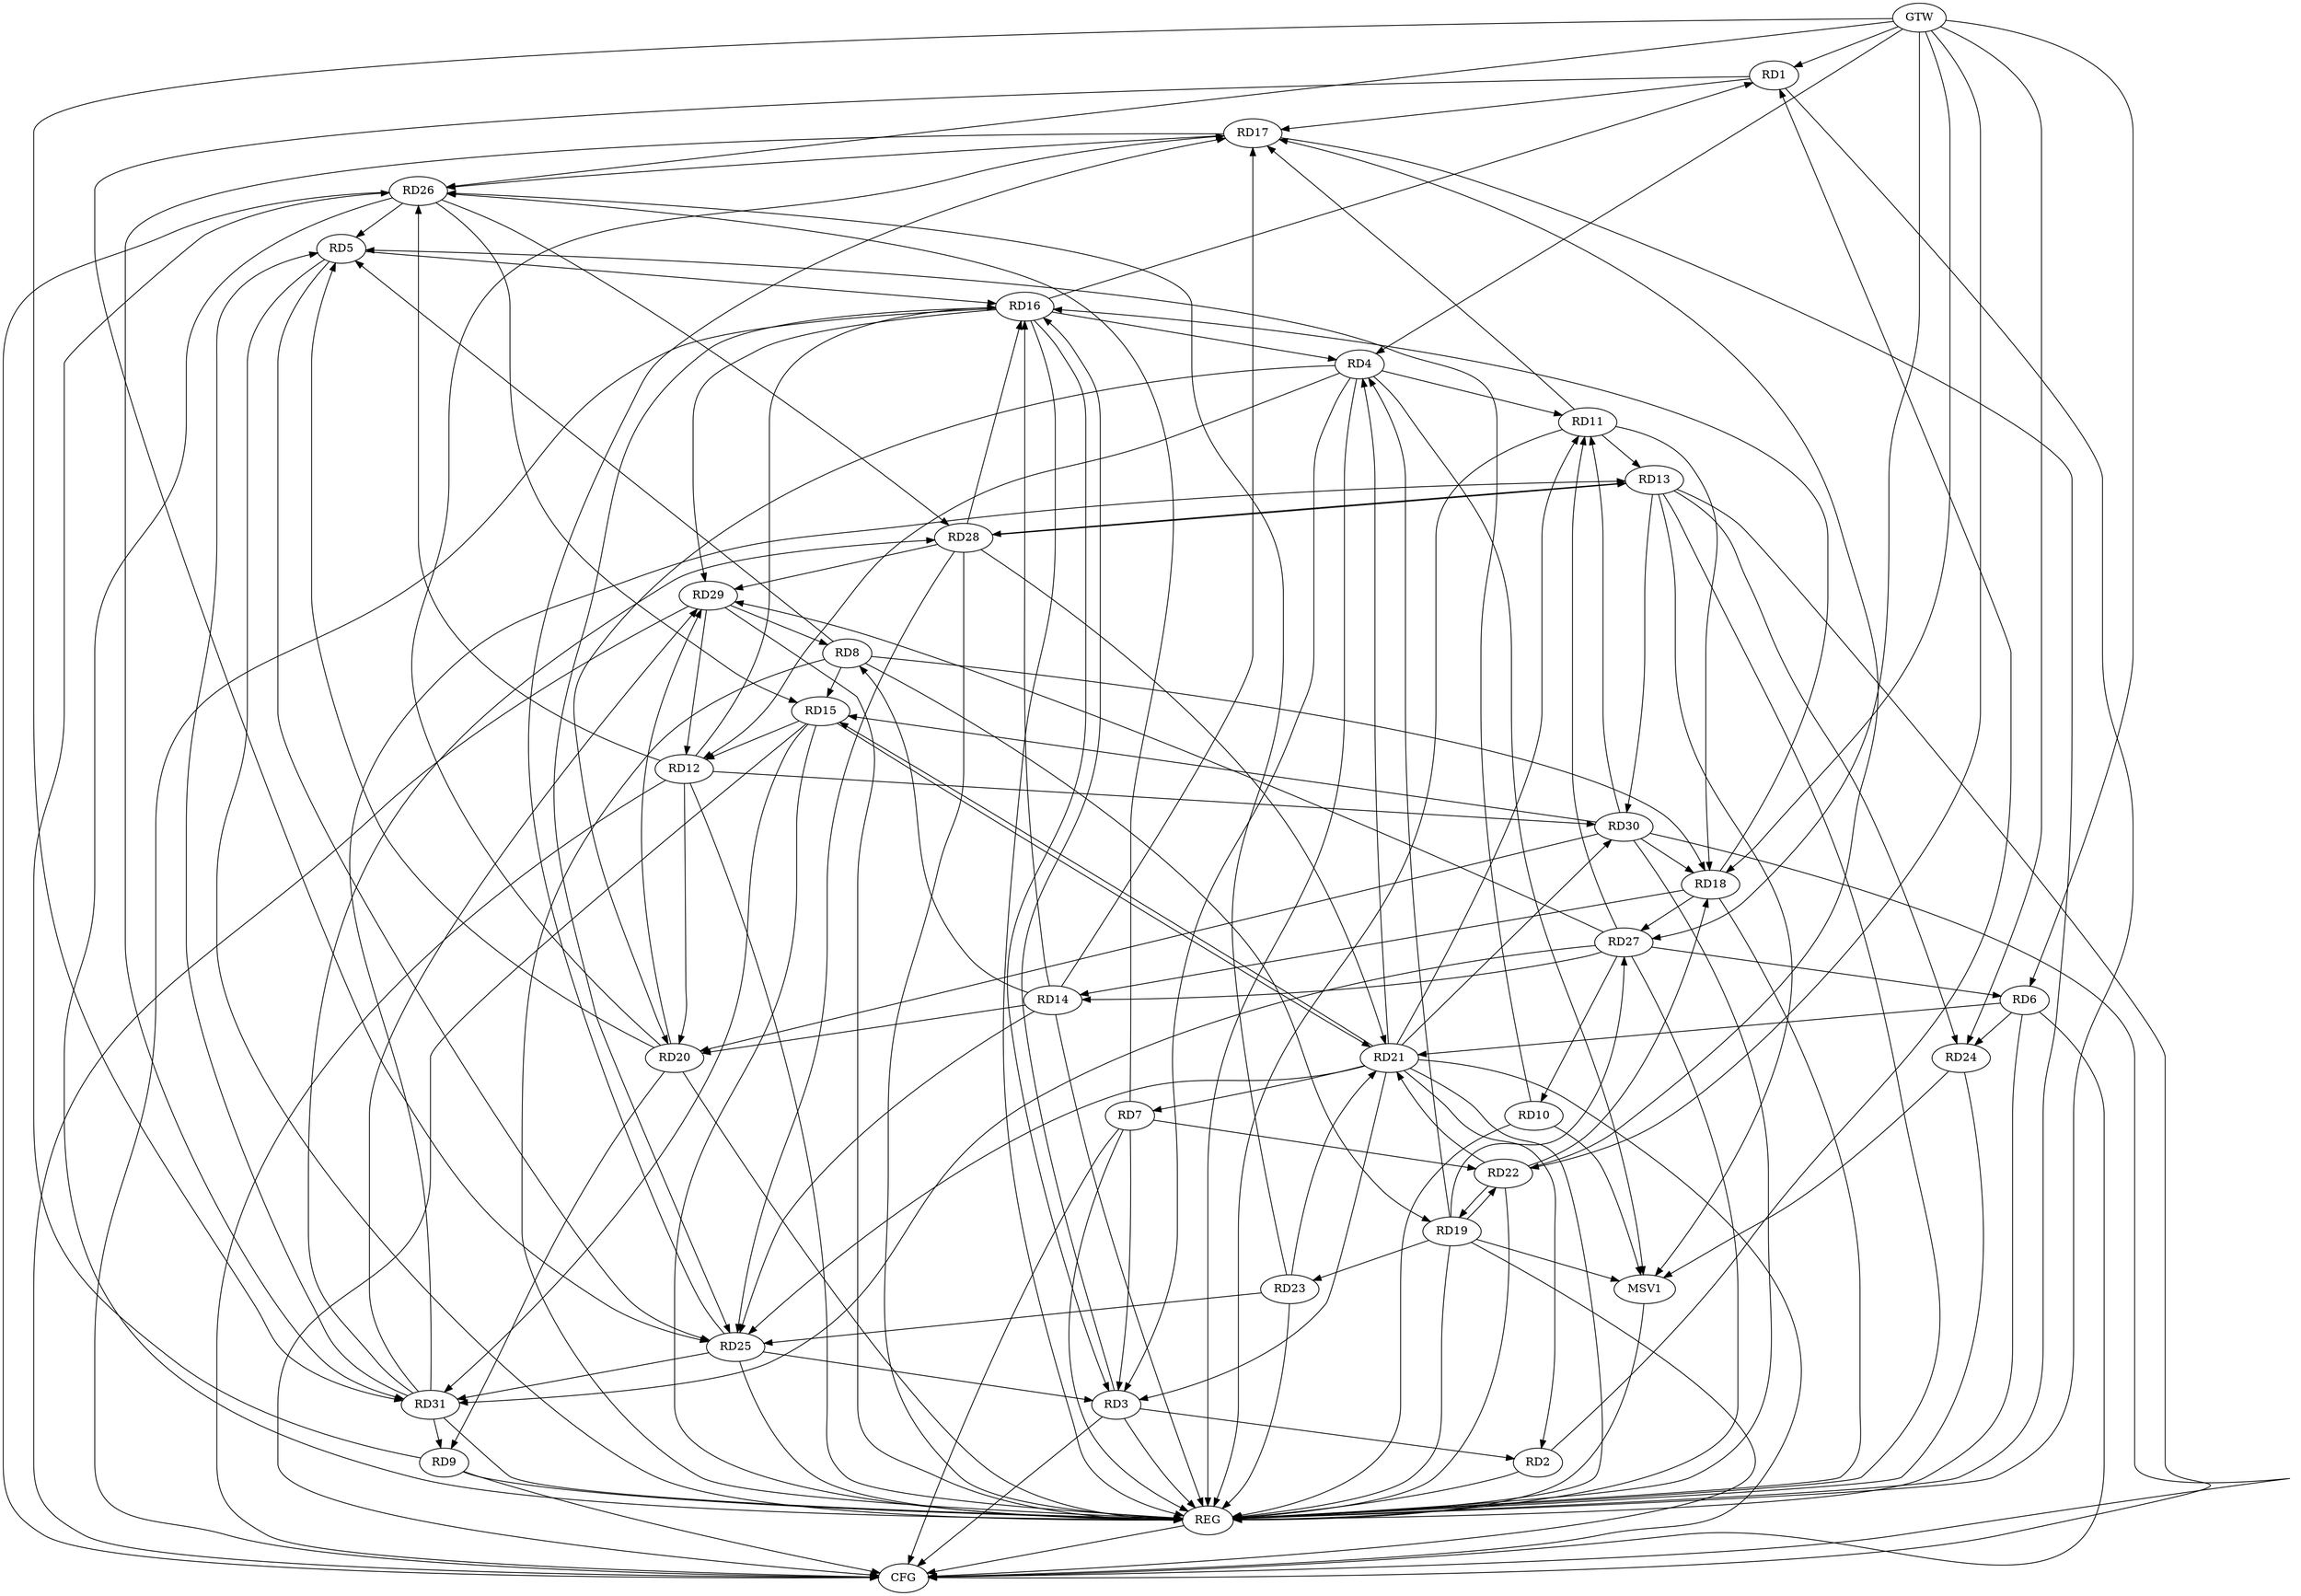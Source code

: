 strict digraph G {
  RD1 [ label="RD1" ];
  RD2 [ label="RD2" ];
  RD3 [ label="RD3" ];
  RD4 [ label="RD4" ];
  RD5 [ label="RD5" ];
  RD6 [ label="RD6" ];
  RD7 [ label="RD7" ];
  RD8 [ label="RD8" ];
  RD9 [ label="RD9" ];
  RD10 [ label="RD10" ];
  RD11 [ label="RD11" ];
  RD12 [ label="RD12" ];
  RD13 [ label="RD13" ];
  RD14 [ label="RD14" ];
  RD15 [ label="RD15" ];
  RD16 [ label="RD16" ];
  RD17 [ label="RD17" ];
  RD18 [ label="RD18" ];
  RD19 [ label="RD19" ];
  RD20 [ label="RD20" ];
  RD21 [ label="RD21" ];
  RD22 [ label="RD22" ];
  RD23 [ label="RD23" ];
  RD24 [ label="RD24" ];
  RD25 [ label="RD25" ];
  RD26 [ label="RD26" ];
  RD27 [ label="RD27" ];
  RD28 [ label="RD28" ];
  RD29 [ label="RD29" ];
  RD30 [ label="RD30" ];
  RD31 [ label="RD31" ];
  GTW [ label="GTW" ];
  REG [ label="REG" ];
  CFG [ label="CFG" ];
  MSV1 [ label="MSV1" ];
  RD2 -> RD1;
  RD16 -> RD1;
  RD1 -> RD17;
  RD1 -> RD25;
  RD3 -> RD2;
  RD21 -> RD2;
  RD4 -> RD3;
  RD7 -> RD3;
  RD3 -> RD16;
  RD16 -> RD3;
  RD21 -> RD3;
  RD25 -> RD3;
  RD4 -> RD11;
  RD4 -> RD12;
  RD16 -> RD4;
  RD19 -> RD4;
  RD4 -> RD20;
  RD21 -> RD4;
  RD8 -> RD5;
  RD10 -> RD5;
  RD5 -> RD16;
  RD20 -> RD5;
  RD5 -> RD25;
  RD26 -> RD5;
  RD31 -> RD5;
  RD6 -> RD21;
  RD6 -> RD24;
  RD27 -> RD6;
  RD21 -> RD7;
  RD7 -> RD22;
  RD7 -> RD26;
  RD14 -> RD8;
  RD8 -> RD15;
  RD8 -> RD19;
  RD29 -> RD8;
  RD20 -> RD9;
  RD9 -> RD26;
  RD31 -> RD9;
  RD27 -> RD10;
  RD11 -> RD13;
  RD11 -> RD17;
  RD21 -> RD11;
  RD27 -> RD11;
  RD30 -> RD11;
  RD15 -> RD12;
  RD12 -> RD16;
  RD12 -> RD20;
  RD12 -> RD26;
  RD29 -> RD12;
  RD12 -> RD30;
  RD13 -> RD24;
  RD13 -> RD28;
  RD28 -> RD13;
  RD13 -> RD30;
  RD31 -> RD13;
  RD14 -> RD16;
  RD14 -> RD17;
  RD18 -> RD14;
  RD14 -> RD20;
  RD14 -> RD25;
  RD27 -> RD14;
  RD15 -> RD21;
  RD21 -> RD15;
  RD26 -> RD15;
  RD30 -> RD15;
  RD15 -> RD31;
  RD18 -> RD16;
  RD16 -> RD25;
  RD28 -> RD16;
  RD16 -> RD29;
  RD20 -> RD17;
  RD22 -> RD17;
  RD25 -> RD17;
  RD17 -> RD26;
  RD17 -> RD31;
  RD18 -> RD27;
  RD30 -> RD18;
  RD19 -> RD22;
  RD22 -> RD19;
  RD19 -> RD23;
  RD19 -> RD27;
  RD20 -> RD29;
  RD30 -> RD20;
  RD22 -> RD21;
  RD23 -> RD21;
  RD21 -> RD25;
  RD28 -> RD21;
  RD21 -> RD30;
  RD23 -> RD25;
  RD23 -> RD26;
  RD28 -> RD25;
  RD25 -> RD31;
  RD26 -> RD28;
  RD27 -> RD29;
  RD27 -> RD31;
  RD28 -> RD29;
  RD31 -> RD28;
  RD31 -> RD29;
  GTW -> RD26;
  GTW -> RD31;
  GTW -> RD6;
  GTW -> RD27;
  GTW -> RD22;
  GTW -> RD4;
  GTW -> RD18;
  GTW -> RD1;
  GTW -> RD24;
  RD1 -> REG;
  RD2 -> REG;
  RD3 -> REG;
  RD4 -> REG;
  RD5 -> REG;
  RD6 -> REG;
  RD7 -> REG;
  RD8 -> REG;
  RD9 -> REG;
  RD10 -> REG;
  RD11 -> REG;
  RD12 -> REG;
  RD13 -> REG;
  RD14 -> REG;
  RD15 -> REG;
  RD16 -> REG;
  RD17 -> REG;
  RD18 -> REG;
  RD19 -> REG;
  RD20 -> REG;
  RD21 -> REG;
  RD22 -> REG;
  RD23 -> REG;
  RD24 -> REG;
  RD25 -> REG;
  RD26 -> REG;
  RD27 -> REG;
  RD28 -> REG;
  RD29 -> REG;
  RD30 -> REG;
  RD31 -> REG;
  RD26 -> CFG;
  RD21 -> CFG;
  RD3 -> CFG;
  RD30 -> CFG;
  RD19 -> CFG;
  RD29 -> CFG;
  RD9 -> CFG;
  RD15 -> CFG;
  RD7 -> CFG;
  RD13 -> CFG;
  RD6 -> CFG;
  RD12 -> CFG;
  RD16 -> CFG;
  REG -> CFG;
  RD8 -> RD18;
  RD11 -> RD18;
  RD22 -> RD18;
  RD4 -> MSV1;
  RD10 -> MSV1;
  RD13 -> MSV1;
  RD19 -> MSV1;
  RD24 -> MSV1;
  MSV1 -> REG;
}

